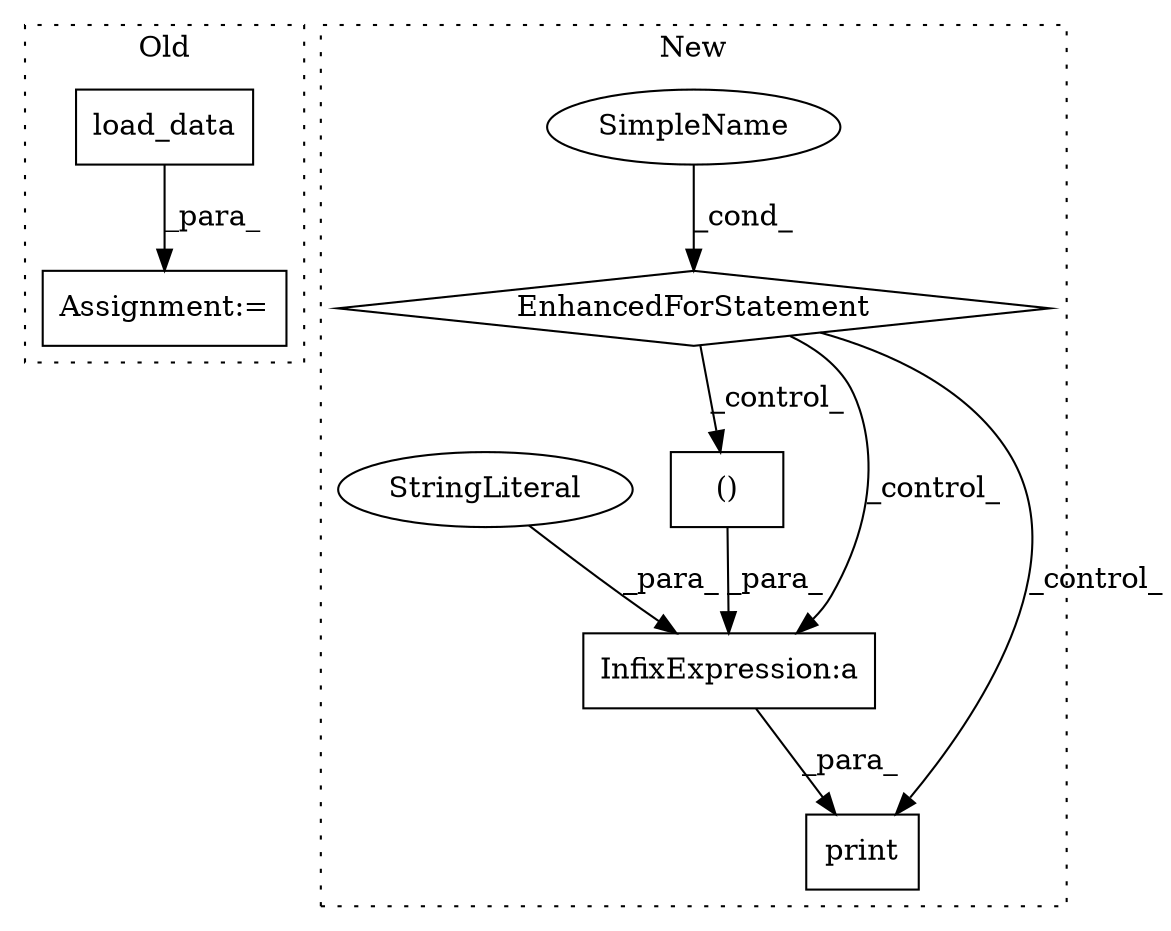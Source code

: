 digraph G {
subgraph cluster0 {
1 [label="load_data" a="32" s="6156,6176" l="10,1" shape="box"];
8 [label="Assignment:=" a="7" s="6137" l="2" shape="box"];
label = "Old";
style="dotted";
}
subgraph cluster1 {
2 [label="EnhancedForStatement" a="70" s="5064,5219" l="92,2" shape="diamond"];
3 [label="()" a="106" s="6248" l="133" shape="box"];
4 [label="InfixExpression:a" a="27" s="6236" l="12" shape="box"];
5 [label="SimpleName" a="42" s="5160" l="6" shape="ellipse"];
6 [label="StringLiteral" a="45" s="6187" l="49" shape="ellipse"];
7 [label="print" a="32" s="6181,6381" l="6,2" shape="box"];
label = "New";
style="dotted";
}
1 -> 8 [label="_para_"];
2 -> 3 [label="_control_"];
2 -> 4 [label="_control_"];
2 -> 7 [label="_control_"];
3 -> 4 [label="_para_"];
4 -> 7 [label="_para_"];
5 -> 2 [label="_cond_"];
6 -> 4 [label="_para_"];
}